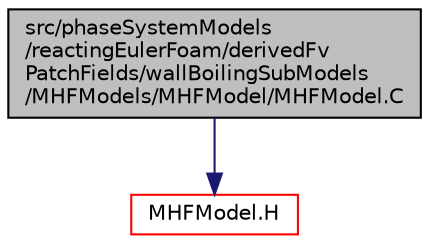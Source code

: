 digraph "src/phaseSystemModels/reactingEulerFoam/derivedFvPatchFields/wallBoilingSubModels/MHFModels/MHFModel/MHFModel.C"
{
  bgcolor="transparent";
  edge [fontname="Helvetica",fontsize="10",labelfontname="Helvetica",labelfontsize="10"];
  node [fontname="Helvetica",fontsize="10",shape=record];
  Node1 [label="src/phaseSystemModels\l/reactingEulerFoam/derivedFv\lPatchFields/wallBoilingSubModels\l/MHFModels/MHFModel/MHFModel.C",height=0.2,width=0.4,color="black", fillcolor="grey75", style="filled" fontcolor="black"];
  Node1 -> Node2 [color="midnightblue",fontsize="10",style="solid",fontname="Helvetica"];
  Node2 [label="MHFModel.H",height=0.2,width=0.4,color="red",URL="$MHFModel_8H.html"];
}
